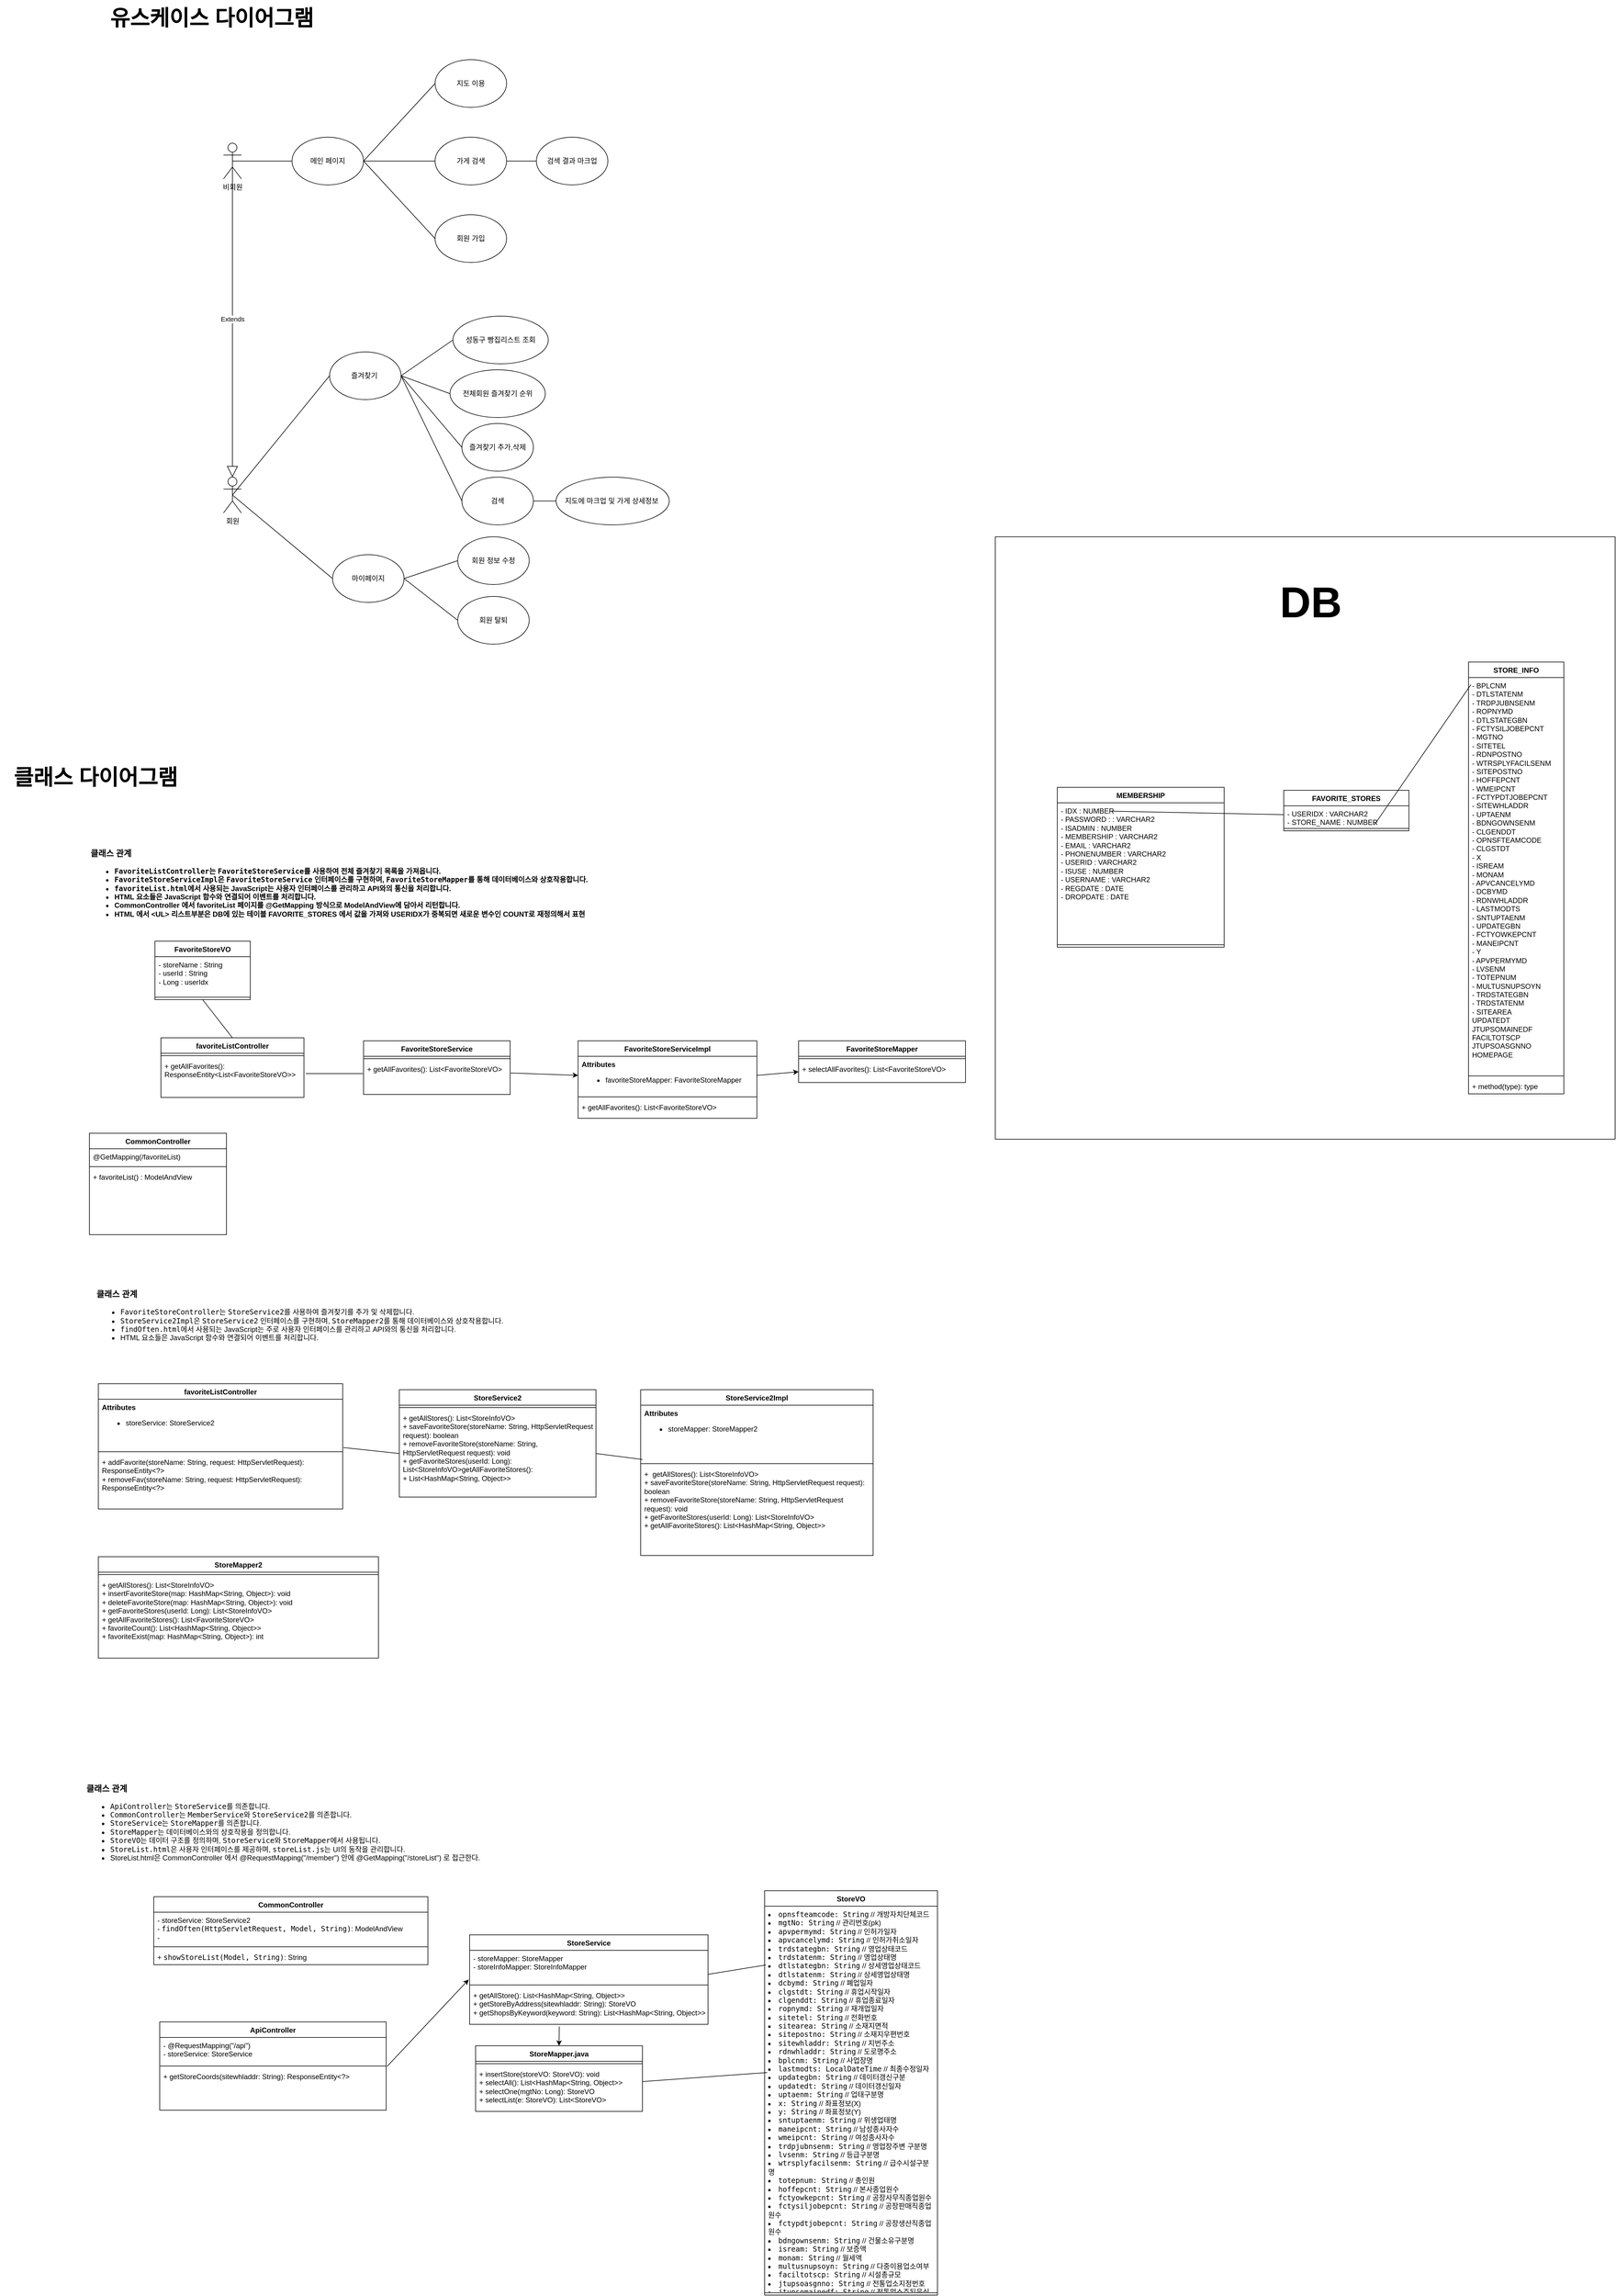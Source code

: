 <mxfile version="24.8.3">
  <diagram name="페이지-1" id="0L0S7nNnJKIBoQ1xlU_W">
    <mxGraphModel dx="8350" dy="438" grid="1" gridSize="10" guides="1" tooltips="1" connect="1" arrows="1" fold="1" page="1" pageScale="1" pageWidth="827" pageHeight="1169" math="0" shadow="0">
      <root>
        <mxCell id="0" />
        <mxCell id="1" parent="0" />
        <mxCell id="RS2OPRWRwBh1YJsDiA-l-131" value="" style="rounded=0;whiteSpace=wrap;html=1;" vertex="1" parent="1">
          <mxGeometry x="700" y="3900" width="1040" height="1010" as="geometry" />
        </mxCell>
        <mxCell id="RS2OPRWRwBh1YJsDiA-l-6" value="FavoriteStoreMapper" style="swimlane;fontStyle=1;align=center;verticalAlign=top;childLayout=stackLayout;horizontal=1;startSize=26;horizontalStack=0;resizeParent=1;resizeParentMax=0;resizeLast=0;collapsible=1;marginBottom=0;whiteSpace=wrap;html=1;" vertex="1" parent="1">
          <mxGeometry x="370" y="4745" width="280" height="70" as="geometry" />
        </mxCell>
        <mxCell id="RS2OPRWRwBh1YJsDiA-l-7" value="" style="line;strokeWidth=1;fillColor=none;align=left;verticalAlign=middle;spacingTop=-1;spacingLeft=3;spacingRight=3;rotatable=0;labelPosition=right;points=[];portConstraint=eastwest;strokeColor=inherit;" vertex="1" parent="RS2OPRWRwBh1YJsDiA-l-6">
          <mxGeometry y="26" width="280" height="8" as="geometry" />
        </mxCell>
        <mxCell id="RS2OPRWRwBh1YJsDiA-l-8" value="+&amp;nbsp;selectAllFavorites(): List&amp;lt;FavoriteStoreVO&amp;gt;" style="text;strokeColor=none;fillColor=none;align=left;verticalAlign=top;spacingLeft=4;spacingRight=4;overflow=hidden;rotatable=0;points=[[0,0.5],[1,0.5]];portConstraint=eastwest;whiteSpace=wrap;html=1;" vertex="1" parent="RS2OPRWRwBh1YJsDiA-l-6">
          <mxGeometry y="34" width="280" height="36" as="geometry" />
        </mxCell>
        <mxCell id="RS2OPRWRwBh1YJsDiA-l-9" value="FavoriteStoreServiceImpl" style="swimlane;fontStyle=1;align=center;verticalAlign=top;childLayout=stackLayout;horizontal=1;startSize=26;horizontalStack=0;resizeParent=1;resizeParentMax=0;resizeLast=0;collapsible=1;marginBottom=0;whiteSpace=wrap;html=1;" vertex="1" parent="1">
          <mxGeometry y="4745" width="300" height="130" as="geometry" />
        </mxCell>
        <mxCell id="RS2OPRWRwBh1YJsDiA-l-10" value="&lt;strong&gt;Attributes&lt;/strong&gt;&lt;ul&gt;&lt;li&gt;favoriteStoreMapper: FavoriteStoreMapper&lt;/li&gt;&lt;/ul&gt;" style="text;strokeColor=none;fillColor=none;align=left;verticalAlign=top;spacingLeft=4;spacingRight=4;overflow=hidden;rotatable=0;points=[[0,0.5],[1,0.5]];portConstraint=eastwest;whiteSpace=wrap;html=1;" vertex="1" parent="RS2OPRWRwBh1YJsDiA-l-9">
          <mxGeometry y="26" width="300" height="64" as="geometry" />
        </mxCell>
        <mxCell id="RS2OPRWRwBh1YJsDiA-l-11" value="" style="line;strokeWidth=1;fillColor=none;align=left;verticalAlign=middle;spacingTop=-1;spacingLeft=3;spacingRight=3;rotatable=0;labelPosition=right;points=[];portConstraint=eastwest;strokeColor=inherit;" vertex="1" parent="RS2OPRWRwBh1YJsDiA-l-9">
          <mxGeometry y="90" width="300" height="8" as="geometry" />
        </mxCell>
        <mxCell id="RS2OPRWRwBh1YJsDiA-l-12" value="+&amp;nbsp;getAllFavorites(): List&amp;lt;FavoriteStoreVO&amp;gt;" style="text;strokeColor=none;fillColor=none;align=left;verticalAlign=top;spacingLeft=4;spacingRight=4;overflow=hidden;rotatable=0;points=[[0,0.5],[1,0.5]];portConstraint=eastwest;whiteSpace=wrap;html=1;" vertex="1" parent="RS2OPRWRwBh1YJsDiA-l-9">
          <mxGeometry y="98" width="300" height="32" as="geometry" />
        </mxCell>
        <mxCell id="RS2OPRWRwBh1YJsDiA-l-13" value="FavoriteStoreService" style="swimlane;fontStyle=1;align=center;verticalAlign=top;childLayout=stackLayout;horizontal=1;startSize=26;horizontalStack=0;resizeParent=1;resizeParentMax=0;resizeLast=0;collapsible=1;marginBottom=0;whiteSpace=wrap;html=1;" vertex="1" parent="1">
          <mxGeometry x="-360" y="4745" width="246" height="90" as="geometry" />
        </mxCell>
        <mxCell id="RS2OPRWRwBh1YJsDiA-l-14" value="" style="line;strokeWidth=1;fillColor=none;align=left;verticalAlign=middle;spacingTop=-1;spacingLeft=3;spacingRight=3;rotatable=0;labelPosition=right;points=[];portConstraint=eastwest;strokeColor=inherit;" vertex="1" parent="RS2OPRWRwBh1YJsDiA-l-13">
          <mxGeometry y="26" width="246" height="8" as="geometry" />
        </mxCell>
        <mxCell id="RS2OPRWRwBh1YJsDiA-l-15" value="+&amp;nbsp;getAllFavorites(): List&amp;lt;FavoriteStoreVO&amp;gt;" style="text;strokeColor=none;fillColor=none;align=left;verticalAlign=top;spacingLeft=4;spacingRight=4;overflow=hidden;rotatable=0;points=[[0,0.5],[1,0.5]];portConstraint=eastwest;whiteSpace=wrap;html=1;" vertex="1" parent="RS2OPRWRwBh1YJsDiA-l-13">
          <mxGeometry y="34" width="246" height="56" as="geometry" />
        </mxCell>
        <mxCell id="RS2OPRWRwBh1YJsDiA-l-16" value="favoriteListController" style="swimlane;fontStyle=1;align=center;verticalAlign=top;childLayout=stackLayout;horizontal=1;startSize=26;horizontalStack=0;resizeParent=1;resizeParentMax=0;resizeLast=0;collapsible=1;marginBottom=0;whiteSpace=wrap;html=1;" vertex="1" parent="1">
          <mxGeometry x="-700" y="4740" width="240" height="100" as="geometry" />
        </mxCell>
        <mxCell id="RS2OPRWRwBh1YJsDiA-l-17" value="" style="line;strokeWidth=1;fillColor=none;align=left;verticalAlign=middle;spacingTop=-1;spacingLeft=3;spacingRight=3;rotatable=0;labelPosition=right;points=[];portConstraint=eastwest;strokeColor=inherit;" vertex="1" parent="RS2OPRWRwBh1YJsDiA-l-16">
          <mxGeometry y="26" width="240" height="8" as="geometry" />
        </mxCell>
        <mxCell id="RS2OPRWRwBh1YJsDiA-l-18" value="+ getAllFavorites(): ResponseEntity&amp;lt;List&amp;lt;FavoriteStoreVO&amp;gt;&amp;gt;" style="text;strokeColor=none;fillColor=none;align=left;verticalAlign=top;spacingLeft=4;spacingRight=4;overflow=hidden;rotatable=0;points=[[0,0.5],[1,0.5]];portConstraint=eastwest;whiteSpace=wrap;html=1;" vertex="1" parent="RS2OPRWRwBh1YJsDiA-l-16">
          <mxGeometry y="34" width="240" height="66" as="geometry" />
        </mxCell>
        <mxCell id="RS2OPRWRwBh1YJsDiA-l-23" value="&lt;h3&gt;클래스 관계&lt;/h3&gt;&lt;ul&gt;&lt;li&gt;&lt;b&gt;&lt;code&gt;FavoriteListController&lt;/code&gt;는 &lt;code&gt;FavoriteStoreService&lt;/code&gt;를 사용하여 전체 즐겨찾기 목록을 가져옵니다.&lt;/b&gt;&lt;/li&gt;&lt;li&gt;&lt;b&gt;&lt;code&gt;FavoriteStoreServiceImpl&lt;/code&gt;은 &lt;code&gt;FavoriteStoreService&lt;/code&gt; 인터페이스를 구현하며, &lt;code&gt;FavoriteStoreMapper&lt;/code&gt;를 통해 데이터베이스와 상호작용합니다.&lt;/b&gt;&lt;/li&gt;&lt;li&gt;&lt;b&gt;&lt;code&gt;favoriteList.html&lt;/code&gt;에서 사용되는 JavaScript는 사용자 인터페이스를 관리하고 API와의 통신을 처리합니다.&lt;/b&gt;&lt;/li&gt;&lt;li&gt;&lt;b&gt;HTML 요소들은 JavaScript 함수와 연결되어 이벤트를 처리합니다.&lt;/b&gt;&lt;/li&gt;&lt;li&gt;&lt;b&gt;CommonController 에서 favoriteList 페이지를 @GetMapping 방식으로 ModelAndView에 담아서 리턴합니다.&lt;/b&gt;&lt;/li&gt;&lt;li&gt;&lt;b&gt;HTML 에서 &amp;lt;UL&amp;gt; 리스트부분은 DB에 있는 테이블 FAVORITE_STORES 에서 값을 가져와 USERIDX가 중복되면 새로운 변수인 COUNT로 재정의해서 표현&lt;/b&gt;&lt;/li&gt;&lt;/ul&gt;" style="text;html=1;align=left;verticalAlign=middle;resizable=0;points=[];autosize=1;strokeColor=none;fillColor=none;" vertex="1" parent="1">
          <mxGeometry x="-820" y="4400" width="890" height="160" as="geometry" />
        </mxCell>
        <mxCell id="RS2OPRWRwBh1YJsDiA-l-24" value="" style="endArrow=none;html=1;rounded=0;entryX=-0.004;entryY=0.375;entryDx=0;entryDy=0;entryPerimeter=0;exitX=1.013;exitY=0.394;exitDx=0;exitDy=0;exitPerimeter=0;" edge="1" parent="1" source="RS2OPRWRwBh1YJsDiA-l-18" target="RS2OPRWRwBh1YJsDiA-l-15">
          <mxGeometry width="50" height="50" relative="1" as="geometry">
            <mxPoint x="-40" y="4890" as="sourcePoint" />
            <mxPoint x="10" y="4840" as="targetPoint" />
          </mxGeometry>
        </mxCell>
        <mxCell id="RS2OPRWRwBh1YJsDiA-l-25" value="" style="endArrow=classic;html=1;rounded=0;exitX=1.004;exitY=0.357;exitDx=0;exitDy=0;exitPerimeter=0;entryX=0;entryY=0.5;entryDx=0;entryDy=0;" edge="1" parent="1" source="RS2OPRWRwBh1YJsDiA-l-15" target="RS2OPRWRwBh1YJsDiA-l-10">
          <mxGeometry width="50" height="50" relative="1" as="geometry">
            <mxPoint x="-40" y="4590" as="sourcePoint" />
            <mxPoint x="10" y="4540" as="targetPoint" />
          </mxGeometry>
        </mxCell>
        <mxCell id="RS2OPRWRwBh1YJsDiA-l-26" value="" style="endArrow=classic;html=1;rounded=0;entryX=0;entryY=0.5;entryDx=0;entryDy=0;exitX=1;exitY=0.5;exitDx=0;exitDy=0;" edge="1" parent="1" source="RS2OPRWRwBh1YJsDiA-l-10" target="RS2OPRWRwBh1YJsDiA-l-8">
          <mxGeometry width="50" height="50" relative="1" as="geometry">
            <mxPoint x="-40" y="5090" as="sourcePoint" />
            <mxPoint x="10" y="5040" as="targetPoint" />
          </mxGeometry>
        </mxCell>
        <mxCell id="RS2OPRWRwBh1YJsDiA-l-27" value="&lt;span style=&quot;text-align: left;&quot;&gt;FAVORITE_STORES&lt;/span&gt;" style="swimlane;fontStyle=1;align=center;verticalAlign=top;childLayout=stackLayout;horizontal=1;startSize=26;horizontalStack=0;resizeParent=1;resizeParentMax=0;resizeLast=0;collapsible=1;marginBottom=0;whiteSpace=wrap;html=1;" vertex="1" parent="1">
          <mxGeometry x="1184" y="4325" width="210" height="68" as="geometry" />
        </mxCell>
        <mxCell id="RS2OPRWRwBh1YJsDiA-l-28" value="- USERIDX : VARCHAR2&lt;div&gt;-&amp;nbsp;&lt;span style=&quot;background-color: initial;&quot;&gt;STORE_NAME : NUMBER&lt;/span&gt;&lt;/div&gt;" style="text;strokeColor=none;fillColor=none;align=left;verticalAlign=top;spacingLeft=4;spacingRight=4;overflow=hidden;rotatable=0;points=[[0,0.5],[1,0.5]];portConstraint=eastwest;whiteSpace=wrap;html=1;" vertex="1" parent="RS2OPRWRwBh1YJsDiA-l-27">
          <mxGeometry y="26" width="210" height="34" as="geometry" />
        </mxCell>
        <mxCell id="RS2OPRWRwBh1YJsDiA-l-29" value="" style="line;strokeWidth=1;fillColor=none;align=left;verticalAlign=middle;spacingTop=-1;spacingLeft=3;spacingRight=3;rotatable=0;labelPosition=right;points=[];portConstraint=eastwest;strokeColor=inherit;" vertex="1" parent="RS2OPRWRwBh1YJsDiA-l-27">
          <mxGeometry y="60" width="210" height="8" as="geometry" />
        </mxCell>
        <mxCell id="RS2OPRWRwBh1YJsDiA-l-30" value="MEMBERSHIP" style="swimlane;fontStyle=1;align=center;verticalAlign=top;childLayout=stackLayout;horizontal=1;startSize=26;horizontalStack=0;resizeParent=1;resizeParentMax=0;resizeLast=0;collapsible=1;marginBottom=0;whiteSpace=wrap;html=1;" vertex="1" parent="1">
          <mxGeometry x="804" y="4320" width="280" height="268" as="geometry" />
        </mxCell>
        <mxCell id="RS2OPRWRwBh1YJsDiA-l-31" value="" style="endArrow=none;html=1;rounded=0;" edge="1" parent="RS2OPRWRwBh1YJsDiA-l-30" target="RS2OPRWRwBh1YJsDiA-l-28">
          <mxGeometry width="50" height="50" relative="1" as="geometry">
            <mxPoint x="90" y="40" as="sourcePoint" />
            <mxPoint x="140" y="-10" as="targetPoint" />
          </mxGeometry>
        </mxCell>
        <mxCell id="RS2OPRWRwBh1YJsDiA-l-32" value="&lt;div&gt;- IDX : NUMBER&lt;/div&gt;- PASSWORD : : VARCHAR2&lt;br style=&quot;padding: 0px; margin: 0px;&quot;&gt;- ISADMIN : NUMBER&lt;br style=&quot;padding: 0px; margin: 0px;&quot;&gt;- MEMBERSHIP : VARCHAR2&lt;br style=&quot;padding: 0px; margin: 0px;&quot;&gt;- EMAIL : VARCHAR2&lt;br style=&quot;padding: 0px; margin: 0px;&quot;&gt;- PHONENUMBER : VARCHAR2&lt;br style=&quot;padding: 0px; margin: 0px;&quot;&gt;- USERID : VARCHAR2&lt;br style=&quot;padding: 0px; margin: 0px;&quot;&gt;- ISUSE : NUMBER&lt;br style=&quot;padding: 0px; margin: 0px;&quot;&gt;- USERNAME : VARCHAR2&lt;br style=&quot;padding: 0px; margin: 0px;&quot;&gt;- REGDATE : DATE&lt;br style=&quot;padding: 0px; margin: 0px;&quot;&gt;- DROPDATE : DATE" style="text;strokeColor=none;fillColor=none;align=left;verticalAlign=top;spacingLeft=4;spacingRight=4;overflow=hidden;rotatable=0;points=[[0,0.5],[1,0.5]];portConstraint=eastwest;whiteSpace=wrap;html=1;" vertex="1" parent="RS2OPRWRwBh1YJsDiA-l-30">
          <mxGeometry y="26" width="280" height="234" as="geometry" />
        </mxCell>
        <mxCell id="RS2OPRWRwBh1YJsDiA-l-33" value="" style="line;strokeWidth=1;fillColor=none;align=left;verticalAlign=middle;spacingTop=-1;spacingLeft=3;spacingRight=3;rotatable=0;labelPosition=right;points=[];portConstraint=eastwest;strokeColor=inherit;" vertex="1" parent="RS2OPRWRwBh1YJsDiA-l-30">
          <mxGeometry y="260" width="280" height="8" as="geometry" />
        </mxCell>
        <mxCell id="RS2OPRWRwBh1YJsDiA-l-34" value="STORE_INFO" style="swimlane;fontStyle=1;align=center;verticalAlign=top;childLayout=stackLayout;horizontal=1;startSize=26;horizontalStack=0;resizeParent=1;resizeParentMax=0;resizeLast=0;collapsible=1;marginBottom=0;whiteSpace=wrap;html=1;" vertex="1" parent="1">
          <mxGeometry x="1494" y="4110" width="160" height="724" as="geometry" />
        </mxCell>
        <mxCell id="RS2OPRWRwBh1YJsDiA-l-35" value="&lt;div&gt;- BPLCNM&lt;/div&gt;- DTLSTATENM&lt;br style=&quot;padding: 0px; margin: 0px;&quot;&gt;- TRDPJUBNSENM&lt;br style=&quot;padding: 0px; margin: 0px;&quot;&gt;- ROPNYMD&lt;br style=&quot;padding: 0px; margin: 0px;&quot;&gt;- DTLSTATEGBN&lt;br style=&quot;padding: 0px; margin: 0px;&quot;&gt;- FCTYSILJOBEPCNT&lt;br style=&quot;padding: 0px; margin: 0px;&quot;&gt;- MGTNO&lt;br style=&quot;padding: 0px; margin: 0px;&quot;&gt;- SITETEL&lt;br style=&quot;padding: 0px; margin: 0px;&quot;&gt;- RDNPOSTNO&lt;br style=&quot;padding: 0px; margin: 0px;&quot;&gt;- WTRSPLYFACILSENM&lt;br style=&quot;padding: 0px; margin: 0px;&quot;&gt;- SITEPOSTNO&lt;br style=&quot;padding: 0px; margin: 0px;&quot;&gt;- HOFFEPCNT&lt;br style=&quot;padding: 0px; margin: 0px;&quot;&gt;- WMEIPCNT&lt;br style=&quot;padding: 0px; margin: 0px;&quot;&gt;- FCTYPDTJOBEPCNT&lt;br style=&quot;padding: 0px; margin: 0px;&quot;&gt;- SITEWHLADDR&lt;br style=&quot;padding: 0px; margin: 0px;&quot;&gt;- UPTAENM&lt;br style=&quot;padding: 0px; margin: 0px;&quot;&gt;- BDNGOWNSENM&lt;br style=&quot;padding: 0px; margin: 0px;&quot;&gt;- CLGENDDT&lt;br style=&quot;padding: 0px; margin: 0px;&quot;&gt;- OPNSFTEAMCODE&lt;br style=&quot;padding: 0px; margin: 0px;&quot;&gt;- CLGSTDT&lt;br style=&quot;padding: 0px; margin: 0px;&quot;&gt;- X&lt;br style=&quot;padding: 0px; margin: 0px;&quot;&gt;- ISREAM&lt;br style=&quot;padding: 0px; margin: 0px;&quot;&gt;- MONAM&lt;br style=&quot;padding: 0px; margin: 0px;&quot;&gt;- APVCANCELYMD&lt;br style=&quot;padding: 0px; margin: 0px;&quot;&gt;- DCBYMD&lt;br style=&quot;padding: 0px; margin: 0px;&quot;&gt;- RDNWHLADDR&lt;br style=&quot;padding: 0px; margin: 0px;&quot;&gt;- LASTMODTS&lt;br style=&quot;padding: 0px; margin: 0px;&quot;&gt;- SNTUPTAENM&lt;br style=&quot;padding: 0px; margin: 0px;&quot;&gt;- UPDATEGBN&lt;br style=&quot;padding: 0px; margin: 0px;&quot;&gt;- FCTYOWKEPCNT&lt;br style=&quot;padding: 0px; margin: 0px;&quot;&gt;- MANEIPCNT&lt;br style=&quot;padding: 0px; margin: 0px;&quot;&gt;- Y&lt;br style=&quot;padding: 0px; margin: 0px;&quot;&gt;- APVPERMYMD&lt;br style=&quot;padding: 0px; margin: 0px;&quot;&gt;- LVSENM&lt;br style=&quot;padding: 0px; margin: 0px;&quot;&gt;- TOTEPNUM&lt;br style=&quot;padding: 0px; margin: 0px;&quot;&gt;- MULTUSNUPSOYN&lt;br style=&quot;padding: 0px; margin: 0px;&quot;&gt;- TRDSTATEGBN&lt;br style=&quot;padding: 0px; margin: 0px;&quot;&gt;- TRDSTATENM&lt;br style=&quot;padding: 0px; margin: 0px;&quot;&gt;- SITEAREA&lt;br style=&quot;padding: 0px; margin: 0px;&quot;&gt;UPDATEDT&lt;br style=&quot;padding: 0px; margin: 0px;&quot;&gt;JTUPSOMAINEDF&lt;br style=&quot;padding: 0px; margin: 0px;&quot;&gt;FACILTOTSCP&lt;br style=&quot;padding: 0px; margin: 0px;&quot;&gt;JTUPSOASGNNO&lt;br style=&quot;padding: 0px; margin: 0px;&quot;&gt;HOMEPAGE" style="text;strokeColor=none;fillColor=none;align=left;verticalAlign=top;spacingLeft=4;spacingRight=4;overflow=hidden;rotatable=0;points=[[0,0.5],[1,0.5]];portConstraint=eastwest;whiteSpace=wrap;html=1;" vertex="1" parent="RS2OPRWRwBh1YJsDiA-l-34">
          <mxGeometry y="26" width="160" height="664" as="geometry" />
        </mxCell>
        <mxCell id="RS2OPRWRwBh1YJsDiA-l-36" value="" style="line;strokeWidth=1;fillColor=none;align=left;verticalAlign=middle;spacingTop=-1;spacingLeft=3;spacingRight=3;rotatable=0;labelPosition=right;points=[];portConstraint=eastwest;strokeColor=inherit;" vertex="1" parent="RS2OPRWRwBh1YJsDiA-l-34">
          <mxGeometry y="690" width="160" height="8" as="geometry" />
        </mxCell>
        <mxCell id="RS2OPRWRwBh1YJsDiA-l-37" value="+ method(type): type" style="text;strokeColor=none;fillColor=none;align=left;verticalAlign=top;spacingLeft=4;spacingRight=4;overflow=hidden;rotatable=0;points=[[0,0.5],[1,0.5]];portConstraint=eastwest;whiteSpace=wrap;html=1;" vertex="1" parent="RS2OPRWRwBh1YJsDiA-l-34">
          <mxGeometry y="698" width="160" height="26" as="geometry" />
        </mxCell>
        <mxCell id="RS2OPRWRwBh1YJsDiA-l-38" value="" style="endArrow=none;html=1;rounded=0;entryX=0.025;entryY=0.018;entryDx=0;entryDy=0;entryPerimeter=0;exitX=0.724;exitY=0.941;exitDx=0;exitDy=0;exitPerimeter=0;" edge="1" parent="1" source="RS2OPRWRwBh1YJsDiA-l-28" target="RS2OPRWRwBh1YJsDiA-l-35">
          <mxGeometry width="50" height="50" relative="1" as="geometry">
            <mxPoint x="934" y="4310" as="sourcePoint" />
            <mxPoint x="944" y="4360" as="targetPoint" />
          </mxGeometry>
        </mxCell>
        <mxCell id="RS2OPRWRwBh1YJsDiA-l-39" value="FavoriteStoreVO" style="swimlane;fontStyle=1;align=center;verticalAlign=top;childLayout=stackLayout;horizontal=1;startSize=26;horizontalStack=0;resizeParent=1;resizeParentMax=0;resizeLast=0;collapsible=1;marginBottom=0;whiteSpace=wrap;html=1;" vertex="1" parent="1">
          <mxGeometry x="-710" y="4578" width="160" height="98" as="geometry" />
        </mxCell>
        <mxCell id="RS2OPRWRwBh1YJsDiA-l-40" value="- storeName : String&lt;div&gt;- userId : String&lt;/div&gt;&lt;div&gt;- Long : userIdx&lt;/div&gt;" style="text;strokeColor=none;fillColor=none;align=left;verticalAlign=top;spacingLeft=4;spacingRight=4;overflow=hidden;rotatable=0;points=[[0,0.5],[1,0.5]];portConstraint=eastwest;whiteSpace=wrap;html=1;" vertex="1" parent="RS2OPRWRwBh1YJsDiA-l-39">
          <mxGeometry y="26" width="160" height="64" as="geometry" />
        </mxCell>
        <mxCell id="RS2OPRWRwBh1YJsDiA-l-41" value="" style="line;strokeWidth=1;fillColor=none;align=left;verticalAlign=middle;spacingTop=-1;spacingLeft=3;spacingRight=3;rotatable=0;labelPosition=right;points=[];portConstraint=eastwest;strokeColor=inherit;" vertex="1" parent="RS2OPRWRwBh1YJsDiA-l-39">
          <mxGeometry y="90" width="160" height="8" as="geometry" />
        </mxCell>
        <mxCell id="RS2OPRWRwBh1YJsDiA-l-42" value="" style="endArrow=none;html=1;rounded=0;entryX=0.5;entryY=1;entryDx=0;entryDy=0;exitX=0.5;exitY=0;exitDx=0;exitDy=0;" edge="1" parent="1" source="RS2OPRWRwBh1YJsDiA-l-16" target="RS2OPRWRwBh1YJsDiA-l-39">
          <mxGeometry width="50" height="50" relative="1" as="geometry">
            <mxPoint x="70" y="4770" as="sourcePoint" />
            <mxPoint x="120" y="4720" as="targetPoint" />
          </mxGeometry>
        </mxCell>
        <mxCell id="RS2OPRWRwBh1YJsDiA-l-44" value="CommonController" style="swimlane;fontStyle=1;align=center;verticalAlign=top;childLayout=stackLayout;horizontal=1;startSize=26;horizontalStack=0;resizeParent=1;resizeParentMax=0;resizeLast=0;collapsible=1;marginBottom=0;whiteSpace=wrap;html=1;" vertex="1" parent="1">
          <mxGeometry x="-820" y="4900" width="230" height="170" as="geometry" />
        </mxCell>
        <mxCell id="RS2OPRWRwBh1YJsDiA-l-45" value="@GetMapping(/favoriteList)&lt;div&gt;&lt;br&gt;&lt;/div&gt;" style="text;strokeColor=none;fillColor=none;align=left;verticalAlign=top;spacingLeft=4;spacingRight=4;overflow=hidden;rotatable=0;points=[[0,0.5],[1,0.5]];portConstraint=eastwest;whiteSpace=wrap;html=1;" vertex="1" parent="RS2OPRWRwBh1YJsDiA-l-44">
          <mxGeometry y="26" width="230" height="26" as="geometry" />
        </mxCell>
        <mxCell id="RS2OPRWRwBh1YJsDiA-l-46" value="" style="line;strokeWidth=1;fillColor=none;align=left;verticalAlign=middle;spacingTop=-1;spacingLeft=3;spacingRight=3;rotatable=0;labelPosition=right;points=[];portConstraint=eastwest;strokeColor=inherit;" vertex="1" parent="RS2OPRWRwBh1YJsDiA-l-44">
          <mxGeometry y="52" width="230" height="8" as="geometry" />
        </mxCell>
        <mxCell id="RS2OPRWRwBh1YJsDiA-l-47" value="+ favoriteList() : ModelAndView" style="text;strokeColor=none;fillColor=none;align=left;verticalAlign=top;spacingLeft=4;spacingRight=4;overflow=hidden;rotatable=0;points=[[0,0.5],[1,0.5]];portConstraint=eastwest;whiteSpace=wrap;html=1;" vertex="1" parent="RS2OPRWRwBh1YJsDiA-l-44">
          <mxGeometry y="60" width="230" height="110" as="geometry" />
        </mxCell>
        <mxCell id="RS2OPRWRwBh1YJsDiA-l-49" value="StoreMapper2" style="swimlane;fontStyle=1;align=center;verticalAlign=top;childLayout=stackLayout;horizontal=1;startSize=26;horizontalStack=0;resizeParent=1;resizeParentMax=0;resizeLast=0;collapsible=1;marginBottom=0;whiteSpace=wrap;html=1;" vertex="1" parent="1">
          <mxGeometry x="-805" y="5610" width="470" height="170" as="geometry" />
        </mxCell>
        <mxCell id="RS2OPRWRwBh1YJsDiA-l-50" value="" style="line;strokeWidth=1;fillColor=none;align=left;verticalAlign=middle;spacingTop=-1;spacingLeft=3;spacingRight=3;rotatable=0;labelPosition=right;points=[];portConstraint=eastwest;strokeColor=inherit;" vertex="1" parent="RS2OPRWRwBh1YJsDiA-l-49">
          <mxGeometry y="26" width="470" height="8" as="geometry" />
        </mxCell>
        <mxCell id="RS2OPRWRwBh1YJsDiA-l-51" value="+&amp;nbsp;&lt;span style=&quot;background-color: initial;&quot;&gt;getAllStores(): List&amp;lt;StoreInfoVO&amp;gt;&lt;/span&gt;&lt;div&gt;&lt;span style=&quot;background-color: initial;&quot;&gt;+ insertFavoriteStore(map: HashMap&amp;lt;String, Object&amp;gt;): void&lt;/span&gt;&lt;/div&gt;&lt;div&gt;&lt;span style=&quot;background-color: initial;&quot;&gt;+ deleteFavoriteStore(map: HashMap&amp;lt;String, Object&amp;gt;): void&lt;/span&gt;&lt;/div&gt;&lt;div&gt;&lt;span style=&quot;background-color: initial;&quot;&gt;+ getFavoriteStores(userId: Long): List&amp;lt;StoreInfoVO&amp;gt;&lt;/span&gt;&lt;/div&gt;&lt;div&gt;&lt;span style=&quot;background-color: initial;&quot;&gt;+ getAllFavoriteStores(): List&amp;lt;FavoriteStoreVO&amp;gt;&lt;/span&gt;&lt;/div&gt;&lt;div&gt;&lt;span style=&quot;background-color: initial;&quot;&gt;+ favoriteCount(): List&amp;lt;HashMap&amp;lt;String, Object&amp;gt;&amp;gt;&lt;/span&gt;&lt;/div&gt;&lt;div&gt;&lt;span style=&quot;background-color: initial;&quot;&gt;+ favoriteExist(map: HashMap&amp;lt;String, Object&amp;gt;): int&lt;/span&gt;&lt;/div&gt;" style="text;strokeColor=none;fillColor=none;align=left;verticalAlign=top;spacingLeft=4;spacingRight=4;overflow=hidden;rotatable=0;points=[[0,0.5],[1,0.5]];portConstraint=eastwest;whiteSpace=wrap;html=1;" vertex="1" parent="RS2OPRWRwBh1YJsDiA-l-49">
          <mxGeometry y="34" width="470" height="136" as="geometry" />
        </mxCell>
        <mxCell id="RS2OPRWRwBh1YJsDiA-l-52" value="StoreService2Impl" style="swimlane;fontStyle=1;align=center;verticalAlign=top;childLayout=stackLayout;horizontal=1;startSize=26;horizontalStack=0;resizeParent=1;resizeParentMax=0;resizeLast=0;collapsible=1;marginBottom=0;whiteSpace=wrap;html=1;" vertex="1" parent="1">
          <mxGeometry x="105" y="5330" width="390" height="278" as="geometry" />
        </mxCell>
        <mxCell id="RS2OPRWRwBh1YJsDiA-l-53" value="&lt;strong&gt;Attributes&lt;/strong&gt;&lt;ul&gt;&lt;li&gt;storeMapper: StoreMapper2&lt;/li&gt;&lt;/ul&gt;" style="text;strokeColor=none;fillColor=none;align=left;verticalAlign=top;spacingLeft=4;spacingRight=4;overflow=hidden;rotatable=0;points=[[0,0.5],[1,0.5]];portConstraint=eastwest;whiteSpace=wrap;html=1;" vertex="1" parent="RS2OPRWRwBh1YJsDiA-l-52">
          <mxGeometry y="26" width="390" height="94" as="geometry" />
        </mxCell>
        <mxCell id="RS2OPRWRwBh1YJsDiA-l-54" value="" style="line;strokeWidth=1;fillColor=none;align=left;verticalAlign=middle;spacingTop=-1;spacingLeft=3;spacingRight=3;rotatable=0;labelPosition=right;points=[];portConstraint=eastwest;strokeColor=inherit;" vertex="1" parent="RS2OPRWRwBh1YJsDiA-l-52">
          <mxGeometry y="120" width="390" height="8" as="geometry" />
        </mxCell>
        <mxCell id="RS2OPRWRwBh1YJsDiA-l-55" value="+&amp;nbsp;&amp;nbsp;&lt;span style=&quot;background-color: initial;&quot;&gt;getAllStores(): List&amp;lt;StoreInfoVO&amp;gt;&lt;/span&gt;&lt;div&gt;&lt;span style=&quot;background-color: initial;&quot;&gt;+ saveFavoriteStore(storeName: String, HttpServletRequest request): boolean&lt;/span&gt;&lt;/div&gt;&lt;div&gt;&lt;span style=&quot;background-color: initial;&quot;&gt;+ removeFavoriteStore(storeName: String, HttpServletRequest request): void&lt;/span&gt;&lt;/div&gt;&lt;div&gt;&lt;span style=&quot;background-color: initial;&quot;&gt;+ getFavoriteStores(userId: Long): List&amp;lt;StoreInfoVO&amp;gt;&lt;/span&gt;&lt;/div&gt;&lt;div&gt;&lt;span style=&quot;background-color: initial;&quot;&gt;+ getAllFavoriteStores(): List&amp;lt;HashMap&amp;lt;String, Object&amp;gt;&amp;gt;&lt;/span&gt;&lt;/div&gt;" style="text;strokeColor=none;fillColor=none;align=left;verticalAlign=top;spacingLeft=4;spacingRight=4;overflow=hidden;rotatable=0;points=[[0,0.5],[1,0.5]];portConstraint=eastwest;whiteSpace=wrap;html=1;" vertex="1" parent="RS2OPRWRwBh1YJsDiA-l-52">
          <mxGeometry y="128" width="390" height="150" as="geometry" />
        </mxCell>
        <mxCell id="RS2OPRWRwBh1YJsDiA-l-56" value="favoriteListController" style="swimlane;fontStyle=1;align=center;verticalAlign=top;childLayout=stackLayout;horizontal=1;startSize=26;horizontalStack=0;resizeParent=1;resizeParentMax=0;resizeLast=0;collapsible=1;marginBottom=0;whiteSpace=wrap;html=1;" vertex="1" parent="1">
          <mxGeometry x="-805" y="5320" width="410" height="210" as="geometry" />
        </mxCell>
        <mxCell id="RS2OPRWRwBh1YJsDiA-l-57" value="&lt;strong&gt;Attributes&lt;/strong&gt;&lt;ul&gt;&lt;li&gt;storeService: StoreService2&lt;/li&gt;&lt;/ul&gt;" style="text;strokeColor=none;fillColor=none;align=left;verticalAlign=top;spacingLeft=4;spacingRight=4;overflow=hidden;rotatable=0;points=[[0,0.5],[1,0.5]];portConstraint=eastwest;whiteSpace=wrap;html=1;" vertex="1" parent="RS2OPRWRwBh1YJsDiA-l-56">
          <mxGeometry y="26" width="410" height="84" as="geometry" />
        </mxCell>
        <mxCell id="RS2OPRWRwBh1YJsDiA-l-58" value="" style="line;strokeWidth=1;fillColor=none;align=left;verticalAlign=middle;spacingTop=-1;spacingLeft=3;spacingRight=3;rotatable=0;labelPosition=right;points=[];portConstraint=eastwest;strokeColor=inherit;" vertex="1" parent="RS2OPRWRwBh1YJsDiA-l-56">
          <mxGeometry y="110" width="410" height="8" as="geometry" />
        </mxCell>
        <mxCell id="RS2OPRWRwBh1YJsDiA-l-59" value="+ addFavorite(storeName: String, request: HttpServletRequest): ResponseEntity&amp;lt;?&amp;gt;&lt;div&gt;+&amp;nbsp;removeFav(storeName: String, request: HttpServletRequest): ResponseEntity&amp;lt;?&amp;gt;&lt;/div&gt;" style="text;strokeColor=none;fillColor=none;align=left;verticalAlign=top;spacingLeft=4;spacingRight=4;overflow=hidden;rotatable=0;points=[[0,0.5],[1,0.5]];portConstraint=eastwest;whiteSpace=wrap;html=1;" vertex="1" parent="RS2OPRWRwBh1YJsDiA-l-56">
          <mxGeometry y="118" width="410" height="92" as="geometry" />
        </mxCell>
        <mxCell id="RS2OPRWRwBh1YJsDiA-l-60" value="StoreService2" style="swimlane;fontStyle=1;align=center;verticalAlign=top;childLayout=stackLayout;horizontal=1;startSize=26;horizontalStack=0;resizeParent=1;resizeParentMax=0;resizeLast=0;collapsible=1;marginBottom=0;whiteSpace=wrap;html=1;" vertex="1" parent="1">
          <mxGeometry x="-300" y="5330" width="330" height="180" as="geometry" />
        </mxCell>
        <mxCell id="RS2OPRWRwBh1YJsDiA-l-61" value="" style="line;strokeWidth=1;fillColor=none;align=left;verticalAlign=middle;spacingTop=-1;spacingLeft=3;spacingRight=3;rotatable=0;labelPosition=right;points=[];portConstraint=eastwest;strokeColor=inherit;" vertex="1" parent="RS2OPRWRwBh1YJsDiA-l-60">
          <mxGeometry y="26" width="330" height="8" as="geometry" />
        </mxCell>
        <mxCell id="RS2OPRWRwBh1YJsDiA-l-62" value="+&amp;nbsp;getAllStores(): List&amp;lt;StoreInfoVO&amp;gt;&lt;div&gt;+&amp;nbsp;&lt;span style=&quot;background-color: initial;&quot;&gt;saveFavoriteStore(storeName: String, HttpServletRequest request): boolean&lt;/span&gt;&lt;/div&gt;&lt;div&gt;&lt;span style=&quot;background-color: initial;&quot;&gt;+&amp;nbsp;&lt;/span&gt;&lt;span style=&quot;background-color: initial;&quot;&gt;removeFavoriteStore(storeName: String, HttpServletRequest request): void&lt;/span&gt;&lt;/div&gt;&lt;div&gt;&lt;span style=&quot;background-color: initial;&quot;&gt;+ getFavoriteStores(userId: Long): List&amp;lt;StoreInfoVO&amp;gt;&lt;/span&gt;&lt;span style=&quot;background-color: initial;&quot;&gt;getAllFavoriteStores():&lt;/span&gt;&lt;/div&gt;&lt;div&gt;&lt;span style=&quot;background-color: initial;&quot;&gt;+ List&amp;lt;HashMap&amp;lt;String, Object&amp;gt;&amp;gt;&lt;/span&gt;&lt;/div&gt;" style="text;strokeColor=none;fillColor=none;align=left;verticalAlign=top;spacingLeft=4;spacingRight=4;overflow=hidden;rotatable=0;points=[[0,0.5],[1,0.5]];portConstraint=eastwest;whiteSpace=wrap;html=1;" vertex="1" parent="RS2OPRWRwBh1YJsDiA-l-60">
          <mxGeometry y="34" width="330" height="146" as="geometry" />
        </mxCell>
        <mxCell id="RS2OPRWRwBh1YJsDiA-l-72" value="&lt;h3&gt;클래스 관계&lt;/h3&gt;&lt;ul&gt;&lt;li&gt;&lt;code&gt;FavoriteStoreController&lt;/code&gt;는 &lt;code&gt;StoreService2&lt;/code&gt;를 사용하여 즐겨찾기를 추가 및 삭제합니다.&lt;/li&gt;&lt;li&gt;&lt;code&gt;StoreService2Impl&lt;/code&gt;은 &lt;code&gt;StoreService2&lt;/code&gt; 인터페이스를 구현하며, &lt;code&gt;StoreMapper2&lt;/code&gt;를 통해 데이터베이스와 상호작용합니다.&lt;/li&gt;&lt;li&gt;&lt;code&gt;findOften.html&lt;/code&gt;에서 사용되는 JavaScript는 주로 사용자 인터페이스를 관리하고 API와의 통신을 처리합니다.&lt;/li&gt;&lt;li&gt;HTML 요소들은 JavaScript 함수와 연결되어 이벤트를 처리합니다.&lt;/li&gt;&lt;/ul&gt;" style="text;html=1;align=left;verticalAlign=middle;resizable=0;points=[];autosize=1;strokeColor=none;fillColor=none;" vertex="1" parent="1">
          <mxGeometry x="-810" y="5140" width="680" height="130" as="geometry" />
        </mxCell>
        <mxCell id="RS2OPRWRwBh1YJsDiA-l-73" value="" style="endArrow=none;html=1;rounded=0;entryX=0;entryY=0.5;entryDx=0;entryDy=0;exitX=1.003;exitY=0.964;exitDx=0;exitDy=0;exitPerimeter=0;" edge="1" parent="1" source="RS2OPRWRwBh1YJsDiA-l-57" target="RS2OPRWRwBh1YJsDiA-l-62">
          <mxGeometry width="50" height="50" relative="1" as="geometry">
            <mxPoint x="-370" y="5560" as="sourcePoint" />
            <mxPoint x="-320" y="5510" as="targetPoint" />
          </mxGeometry>
        </mxCell>
        <mxCell id="RS2OPRWRwBh1YJsDiA-l-74" value="" style="endArrow=none;html=1;rounded=0;entryX=0.008;entryY=0.968;entryDx=0;entryDy=0;entryPerimeter=0;exitX=1;exitY=0.5;exitDx=0;exitDy=0;" edge="1" parent="1" source="RS2OPRWRwBh1YJsDiA-l-62" target="RS2OPRWRwBh1YJsDiA-l-53">
          <mxGeometry width="50" height="50" relative="1" as="geometry">
            <mxPoint x="-370" y="5560" as="sourcePoint" />
            <mxPoint x="-320" y="5510" as="targetPoint" />
          </mxGeometry>
        </mxCell>
        <mxCell id="RS2OPRWRwBh1YJsDiA-l-79" value="StoreVO" style="swimlane;fontStyle=1;align=center;verticalAlign=top;childLayout=stackLayout;horizontal=1;startSize=26;horizontalStack=0;resizeParent=1;resizeParentMax=0;resizeLast=0;collapsible=1;marginBottom=0;whiteSpace=wrap;html=1;" vertex="1" parent="1">
          <mxGeometry x="313" y="6170" width="290" height="678" as="geometry" />
        </mxCell>
        <mxCell id="RS2OPRWRwBh1YJsDiA-l-80" value="&lt;li&gt;&lt;code&gt;opnsfteamcode: String&lt;/code&gt; // 개방자치단체코드&lt;/li&gt;&lt;li&gt;&lt;code&gt;mgtNo: String&lt;/code&gt; // 관리번호(pk)&lt;/li&gt;&lt;li&gt;&lt;code&gt;apvpermymd: String&lt;/code&gt; // 인허가일자&lt;/li&gt;&lt;li&gt;&lt;code&gt;apvcancelymd: String&lt;/code&gt; // 인허가취소일자&lt;/li&gt;&lt;li&gt;&lt;code&gt;trdstategbn: String&lt;/code&gt; // 영업상태코드&lt;/li&gt;&lt;li&gt;&lt;code&gt;trdstatenm: String&lt;/code&gt; // 영업상태명&lt;/li&gt;&lt;li&gt;&lt;code&gt;dtlstategbn: String&lt;/code&gt; // 상세영업상태코드&lt;/li&gt;&lt;li&gt;&lt;code&gt;dtlstatenm: String&lt;/code&gt; // 상세영업상태명&lt;/li&gt;&lt;li&gt;&lt;code&gt;dcbymd: String&lt;/code&gt; // 폐업일자&lt;/li&gt;&lt;li&gt;&lt;code&gt;clgstdt: String&lt;/code&gt; // 휴업시작일자&lt;/li&gt;&lt;li&gt;&lt;code&gt;clgenddt: String&lt;/code&gt; // 휴업종료일자&lt;/li&gt;&lt;li&gt;&lt;code&gt;ropnymd: String&lt;/code&gt; // 재개업일자&lt;/li&gt;&lt;li&gt;&lt;code&gt;sitetel: String&lt;/code&gt; // 전화번호&lt;/li&gt;&lt;li&gt;&lt;code&gt;sitearea: String&lt;/code&gt; // 소재지면적&lt;/li&gt;&lt;li&gt;&lt;code&gt;sitepostno: String&lt;/code&gt; // 소재지우편번호&lt;/li&gt;&lt;li&gt;&lt;code&gt;sitewhladdr: String&lt;/code&gt; // 지번주소&lt;/li&gt;&lt;li&gt;&lt;code&gt;rdnwhladdr: String&lt;/code&gt; // 도로명주소&lt;/li&gt;&lt;li&gt;&lt;code&gt;bplcnm: String&lt;/code&gt; // 사업장명&lt;/li&gt;&lt;li&gt;&lt;code&gt;lastmodts: LocalDateTime&lt;/code&gt; // 최종수정일자&lt;/li&gt;&lt;li&gt;&lt;code&gt;updategbn: String&lt;/code&gt; // 데이터갱신구분&lt;/li&gt;&lt;li&gt;&lt;code&gt;updatedt: String&lt;/code&gt; // 데이터갱신일자&lt;/li&gt;&lt;li&gt;&lt;code&gt;uptaenm: String&lt;/code&gt; // 업태구분명&lt;/li&gt;&lt;li&gt;&lt;code&gt;x: String&lt;/code&gt; // 좌표정보(X)&lt;/li&gt;&lt;li&gt;&lt;code&gt;y: String&lt;/code&gt; // 좌표정보(Y)&lt;/li&gt;&lt;li&gt;&lt;code&gt;sntuptaenm: String&lt;/code&gt; // 위생업태명&lt;/li&gt;&lt;li&gt;&lt;code&gt;maneipcnt: String&lt;/code&gt; // 남성종사자수&lt;/li&gt;&lt;li&gt;&lt;code&gt;wmeipcnt: String&lt;/code&gt; // 여성종사자수&lt;/li&gt;&lt;li&gt;&lt;code&gt;trdpjubnsenm: String&lt;/code&gt; // 영업장주변 구분명&lt;/li&gt;&lt;li&gt;&lt;code&gt;lvsenm: String&lt;/code&gt; // 등급구분명&lt;/li&gt;&lt;li&gt;&lt;code&gt;wtrsplyfacilsenm: String&lt;/code&gt; // 급수시설구분명&lt;/li&gt;&lt;li&gt;&lt;code&gt;totepnum: String&lt;/code&gt; // 총인원&lt;/li&gt;&lt;li&gt;&lt;code&gt;hoffepcnt: String&lt;/code&gt; // 본사종업원수&lt;/li&gt;&lt;li&gt;&lt;code&gt;fctyowkepcnt: String&lt;/code&gt; // 공장사무직종업원수&lt;/li&gt;&lt;li&gt;&lt;code&gt;fctysiljobepcnt: String&lt;/code&gt; // 공장판매직종업원수&lt;/li&gt;&lt;li&gt;&lt;code&gt;fctypdtjobepcnt: String&lt;/code&gt; // 공장생산직종업원수&lt;/li&gt;&lt;li&gt;&lt;code&gt;bdngownsenm: String&lt;/code&gt; // 건물소유구분명&lt;/li&gt;&lt;li&gt;&lt;code&gt;isream: String&lt;/code&gt; // 보증액&lt;/li&gt;&lt;li&gt;&lt;code&gt;monam: String&lt;/code&gt; // 월세액&lt;/li&gt;&lt;li&gt;&lt;code&gt;multusnupsoyn: String&lt;/code&gt; // 다중이용업소여부&lt;/li&gt;&lt;li&gt;&lt;code&gt;faciltotscp: String&lt;/code&gt; // 시설총규모&lt;/li&gt;&lt;li&gt;&lt;code&gt;jtupsoasgnno: String&lt;/code&gt; // 전통업소지정번호&lt;/li&gt;&lt;li&gt;&lt;code&gt;jtupsomainedf: String&lt;/code&gt; // 전통업소주된음식&lt;/li&gt;&lt;li&gt;&lt;code&gt;homepage: String&lt;/code&gt; // 홈페이지&lt;/li&gt;" style="text;strokeColor=none;fillColor=none;align=left;verticalAlign=top;spacingLeft=4;spacingRight=4;overflow=hidden;rotatable=0;points=[[0,0.5],[1,0.5]];portConstraint=eastwest;whiteSpace=wrap;html=1;" vertex="1" parent="RS2OPRWRwBh1YJsDiA-l-79">
          <mxGeometry y="26" width="290" height="644" as="geometry" />
        </mxCell>
        <mxCell id="RS2OPRWRwBh1YJsDiA-l-81" value="" style="line;strokeWidth=1;fillColor=none;align=left;verticalAlign=middle;spacingTop=-1;spacingLeft=3;spacingRight=3;rotatable=0;labelPosition=right;points=[];portConstraint=eastwest;strokeColor=inherit;" vertex="1" parent="RS2OPRWRwBh1YJsDiA-l-79">
          <mxGeometry y="670" width="290" height="8" as="geometry" />
        </mxCell>
        <mxCell id="RS2OPRWRwBh1YJsDiA-l-82" value="StoreMapper.java" style="swimlane;fontStyle=1;align=center;verticalAlign=top;childLayout=stackLayout;horizontal=1;startSize=26;horizontalStack=0;resizeParent=1;resizeParentMax=0;resizeLast=0;collapsible=1;marginBottom=0;whiteSpace=wrap;html=1;" vertex="1" parent="1">
          <mxGeometry x="-172" y="6430" width="280" height="110" as="geometry" />
        </mxCell>
        <mxCell id="RS2OPRWRwBh1YJsDiA-l-83" value="" style="line;strokeWidth=1;fillColor=none;align=left;verticalAlign=middle;spacingTop=-1;spacingLeft=3;spacingRight=3;rotatable=0;labelPosition=right;points=[];portConstraint=eastwest;strokeColor=inherit;" vertex="1" parent="RS2OPRWRwBh1YJsDiA-l-82">
          <mxGeometry y="26" width="280" height="8" as="geometry" />
        </mxCell>
        <mxCell id="RS2OPRWRwBh1YJsDiA-l-84" value="+&amp;nbsp;&lt;span style=&quot;background-color: initial;&quot;&gt;insertStore(storeVO: StoreVO): void&lt;/span&gt;&lt;div&gt;&lt;span style=&quot;background-color: initial;&quot;&gt;+ selectAll(): List&amp;lt;HashMap&amp;lt;String, Object&amp;gt;&amp;gt;&lt;/span&gt;&lt;/div&gt;&lt;div&gt;&lt;span style=&quot;background-color: initial;&quot;&gt;+&amp;nbsp;&lt;/span&gt;&lt;span style=&quot;background-color: initial;&quot;&gt;selectOne(mgtNo: Long): StoreVO&lt;/span&gt;&lt;/div&gt;&lt;div&gt;&lt;span style=&quot;background-color: initial;&quot;&gt;+ selectList(e: StoreVO): List&amp;lt;StoreVO&amp;gt;&lt;/span&gt;&lt;/div&gt;" style="text;strokeColor=none;fillColor=none;align=left;verticalAlign=top;spacingLeft=4;spacingRight=4;overflow=hidden;rotatable=0;points=[[0,0.5],[1,0.5]];portConstraint=eastwest;whiteSpace=wrap;html=1;" vertex="1" parent="RS2OPRWRwBh1YJsDiA-l-82">
          <mxGeometry y="34" width="280" height="76" as="geometry" />
        </mxCell>
        <mxCell id="RS2OPRWRwBh1YJsDiA-l-85" value="ApiController" style="swimlane;fontStyle=1;align=center;verticalAlign=top;childLayout=stackLayout;horizontal=1;startSize=26;horizontalStack=0;resizeParent=1;resizeParentMax=0;resizeLast=0;collapsible=1;marginBottom=0;whiteSpace=wrap;html=1;" vertex="1" parent="1">
          <mxGeometry x="-702" y="6390" width="380" height="148" as="geometry" />
        </mxCell>
        <mxCell id="RS2OPRWRwBh1YJsDiA-l-86" value="- @RequestMapping(&quot;/api&quot;)&lt;div&gt;-&amp;nbsp;storeService: StoreService&lt;/div&gt;" style="text;strokeColor=none;fillColor=none;align=left;verticalAlign=top;spacingLeft=4;spacingRight=4;overflow=hidden;rotatable=0;points=[[0,0.5],[1,0.5]];portConstraint=eastwest;whiteSpace=wrap;html=1;" vertex="1" parent="RS2OPRWRwBh1YJsDiA-l-85">
          <mxGeometry y="26" width="380" height="44" as="geometry" />
        </mxCell>
        <mxCell id="RS2OPRWRwBh1YJsDiA-l-87" value="" style="line;strokeWidth=1;fillColor=none;align=left;verticalAlign=middle;spacingTop=-1;spacingLeft=3;spacingRight=3;rotatable=0;labelPosition=right;points=[];portConstraint=eastwest;strokeColor=inherit;" vertex="1" parent="RS2OPRWRwBh1YJsDiA-l-85">
          <mxGeometry y="70" width="380" height="8" as="geometry" />
        </mxCell>
        <mxCell id="RS2OPRWRwBh1YJsDiA-l-88" value="+&amp;nbsp;getStoreCoords(sitewhladdr: String): ResponseEntity&amp;lt;?&amp;gt;" style="text;strokeColor=none;fillColor=none;align=left;verticalAlign=top;spacingLeft=4;spacingRight=4;overflow=hidden;rotatable=0;points=[[0,0.5],[1,0.5]];portConstraint=eastwest;whiteSpace=wrap;html=1;" vertex="1" parent="RS2OPRWRwBh1YJsDiA-l-85">
          <mxGeometry y="78" width="380" height="70" as="geometry" />
        </mxCell>
        <mxCell id="RS2OPRWRwBh1YJsDiA-l-89" value="StoreService" style="swimlane;fontStyle=1;align=center;verticalAlign=top;childLayout=stackLayout;horizontal=1;startSize=26;horizontalStack=0;resizeParent=1;resizeParentMax=0;resizeLast=0;collapsible=1;marginBottom=0;whiteSpace=wrap;html=1;" vertex="1" parent="1">
          <mxGeometry x="-182" y="6244" width="400" height="150" as="geometry" />
        </mxCell>
        <mxCell id="RS2OPRWRwBh1YJsDiA-l-90" value="-&amp;nbsp;storeMapper: StoreMapper&lt;div&gt;-&amp;nbsp;storeInfoMapper: StoreInfoMapper&lt;/div&gt;" style="text;strokeColor=none;fillColor=none;align=left;verticalAlign=top;spacingLeft=4;spacingRight=4;overflow=hidden;rotatable=0;points=[[0,0.5],[1,0.5]];portConstraint=eastwest;whiteSpace=wrap;html=1;" vertex="1" parent="RS2OPRWRwBh1YJsDiA-l-89">
          <mxGeometry y="26" width="400" height="54" as="geometry" />
        </mxCell>
        <mxCell id="RS2OPRWRwBh1YJsDiA-l-91" value="" style="line;strokeWidth=1;fillColor=none;align=left;verticalAlign=middle;spacingTop=-1;spacingLeft=3;spacingRight=3;rotatable=0;labelPosition=right;points=[];portConstraint=eastwest;strokeColor=inherit;" vertex="1" parent="RS2OPRWRwBh1YJsDiA-l-89">
          <mxGeometry y="80" width="400" height="8" as="geometry" />
        </mxCell>
        <mxCell id="RS2OPRWRwBh1YJsDiA-l-92" value="+&amp;nbsp;getAllStore(): List&amp;lt;HashMap&amp;lt;String, Object&amp;gt;&amp;gt;&lt;div&gt;+&amp;nbsp;getStoreByAddress(sitewhladdr: String): StoreVO&lt;/div&gt;&lt;div&gt;+&amp;nbsp;getShopsByKeyword(keyword: String): List&amp;lt;HashMap&amp;lt;String, Object&amp;gt;&amp;gt;&lt;/div&gt;" style="text;strokeColor=none;fillColor=none;align=left;verticalAlign=top;spacingLeft=4;spacingRight=4;overflow=hidden;rotatable=0;points=[[0,0.5],[1,0.5]];portConstraint=eastwest;whiteSpace=wrap;html=1;" vertex="1" parent="RS2OPRWRwBh1YJsDiA-l-89">
          <mxGeometry y="88" width="400" height="62" as="geometry" />
        </mxCell>
        <mxCell id="RS2OPRWRwBh1YJsDiA-l-93" value="CommonController" style="swimlane;fontStyle=1;align=center;verticalAlign=top;childLayout=stackLayout;horizontal=1;startSize=26;horizontalStack=0;resizeParent=1;resizeParentMax=0;resizeLast=0;collapsible=1;marginBottom=0;whiteSpace=wrap;html=1;" vertex="1" parent="1">
          <mxGeometry x="-712" y="6180" width="460" height="114" as="geometry" />
        </mxCell>
        <mxCell id="RS2OPRWRwBh1YJsDiA-l-94" value="-&amp;nbsp;storeService: StoreService2&lt;div&gt;-&amp;nbsp;&lt;code style=&quot;background-color: initial;&quot;&gt;findOften(HttpServletRequest, Model, String)&lt;/code&gt;&lt;span style=&quot;background-color: initial;&quot;&gt;: ModelAndView&lt;/span&gt;&lt;/div&gt;&lt;div&gt;&lt;span style=&quot;background-color: initial;&quot;&gt;-&lt;/span&gt;&lt;/div&gt;" style="text;strokeColor=none;fillColor=none;align=left;verticalAlign=top;spacingLeft=4;spacingRight=4;overflow=hidden;rotatable=0;points=[[0,0.5],[1,0.5]];portConstraint=eastwest;whiteSpace=wrap;html=1;" vertex="1" parent="RS2OPRWRwBh1YJsDiA-l-93">
          <mxGeometry y="26" width="460" height="54" as="geometry" />
        </mxCell>
        <mxCell id="RS2OPRWRwBh1YJsDiA-l-95" value="" style="line;strokeWidth=1;fillColor=none;align=left;verticalAlign=middle;spacingTop=-1;spacingLeft=3;spacingRight=3;rotatable=0;labelPosition=right;points=[];portConstraint=eastwest;strokeColor=inherit;" vertex="1" parent="RS2OPRWRwBh1YJsDiA-l-93">
          <mxGeometry y="80" width="460" height="8" as="geometry" />
        </mxCell>
        <mxCell id="RS2OPRWRwBh1YJsDiA-l-96" value="+&amp;nbsp;&lt;code&gt;showStoreList(Model, String)&lt;/code&gt;: String" style="text;strokeColor=none;fillColor=none;align=left;verticalAlign=top;spacingLeft=4;spacingRight=4;overflow=hidden;rotatable=0;points=[[0,0.5],[1,0.5]];portConstraint=eastwest;whiteSpace=wrap;html=1;" vertex="1" parent="RS2OPRWRwBh1YJsDiA-l-93">
          <mxGeometry y="88" width="460" height="26" as="geometry" />
        </mxCell>
        <mxCell id="RS2OPRWRwBh1YJsDiA-l-100" value="&lt;h3&gt;클래스 관계&lt;/h3&gt;&lt;ul&gt;&lt;li&gt;&lt;code&gt;ApiController&lt;/code&gt;는 &lt;code&gt;StoreService&lt;/code&gt;를 의존합니다.&lt;/li&gt;&lt;li&gt;&lt;code&gt;CommonController&lt;/code&gt;는 &lt;code&gt;MemberService&lt;/code&gt;와 &lt;code&gt;StoreService2&lt;/code&gt;를 의존합니다.&lt;/li&gt;&lt;li&gt;&lt;code&gt;StoreService&lt;/code&gt;는 &lt;code&gt;StoreMapper&lt;/code&gt;를 의존합니다.&lt;/li&gt;&lt;li&gt;&lt;code&gt;StoreMapper&lt;/code&gt;는 데이터베이스와의 상호작용을 정의합니다.&lt;/li&gt;&lt;li&gt;&lt;code&gt;StoreVO&lt;/code&gt;는 데이터 구조를 정의하며, &lt;code&gt;StoreService&lt;/code&gt;와 &lt;code&gt;StoreMapper&lt;/code&gt;에서 사용됩니다.&lt;/li&gt;&lt;li&gt;&lt;code&gt;StoreList.html&lt;/code&gt;은 사용자 인터페이스를 제공하며, &lt;code&gt;storeList.js&lt;/code&gt;는 UI의 동작을 관리합니다.&lt;/li&gt;&lt;li&gt;StoreList.html은 CommonController 에서 @RequestMapping(&quot;/member&quot;) 안에 @GetMapping(&quot;/storeList&quot;) 로 접근한다.&lt;/li&gt;&lt;/ul&gt;" style="text;html=1;align=left;verticalAlign=middle;resizable=0;points=[];autosize=1;strokeColor=none;fillColor=none;" vertex="1" parent="1">
          <mxGeometry x="-827" y="5970" width="690" height="170" as="geometry" />
        </mxCell>
        <mxCell id="RS2OPRWRwBh1YJsDiA-l-101" value="" style="endArrow=classic;html=1;rounded=0;entryX=-0.004;entryY=0.907;entryDx=0;entryDy=0;entryPerimeter=0;exitX=1.004;exitY=1.104;exitDx=0;exitDy=0;exitPerimeter=0;" edge="1" parent="1" source="RS2OPRWRwBh1YJsDiA-l-86" target="RS2OPRWRwBh1YJsDiA-l-90">
          <mxGeometry width="50" height="50" relative="1" as="geometry">
            <mxPoint x="-442" y="6440" as="sourcePoint" />
            <mxPoint x="-392" y="6390" as="targetPoint" />
          </mxGeometry>
        </mxCell>
        <mxCell id="RS2OPRWRwBh1YJsDiA-l-102" value="" style="endArrow=classic;html=1;rounded=0;entryX=0.5;entryY=0;entryDx=0;entryDy=0;exitX=0.376;exitY=1.063;exitDx=0;exitDy=0;exitPerimeter=0;" edge="1" parent="1" source="RS2OPRWRwBh1YJsDiA-l-92" target="RS2OPRWRwBh1YJsDiA-l-82">
          <mxGeometry width="50" height="50" relative="1" as="geometry">
            <mxPoint x="-102" y="6400" as="sourcePoint" />
            <mxPoint x="-52" y="6350" as="targetPoint" />
          </mxGeometry>
        </mxCell>
        <mxCell id="RS2OPRWRwBh1YJsDiA-l-103" value="" style="endArrow=none;html=1;rounded=0;entryX=1.001;entryY=0.743;entryDx=0;entryDy=0;entryPerimeter=0;exitX=0.007;exitY=0.153;exitDx=0;exitDy=0;exitPerimeter=0;" edge="1" parent="1" source="RS2OPRWRwBh1YJsDiA-l-80" target="RS2OPRWRwBh1YJsDiA-l-90">
          <mxGeometry width="50" height="50" relative="1" as="geometry">
            <mxPoint x="-102" y="6510" as="sourcePoint" />
            <mxPoint x="-52" y="6460" as="targetPoint" />
          </mxGeometry>
        </mxCell>
        <mxCell id="RS2OPRWRwBh1YJsDiA-l-104" value="" style="endArrow=none;html=1;rounded=0;entryX=0.015;entryY=0.433;entryDx=0;entryDy=0;entryPerimeter=0;" edge="1" parent="1" target="RS2OPRWRwBh1YJsDiA-l-80">
          <mxGeometry width="50" height="50" relative="1" as="geometry">
            <mxPoint x="108" y="6490" as="sourcePoint" />
            <mxPoint x="-52" y="6460" as="targetPoint" />
          </mxGeometry>
        </mxCell>
        <mxCell id="RS2OPRWRwBh1YJsDiA-l-130" value="&lt;font style=&quot;font-size: 72px;&quot;&gt;&lt;b&gt;DB&lt;/b&gt;&lt;/font&gt;" style="text;html=1;align=center;verticalAlign=middle;resizable=0;points=[];autosize=1;strokeColor=none;fillColor=none;" vertex="1" parent="1">
          <mxGeometry x="1164" y="3960" width="130" height="100" as="geometry" />
        </mxCell>
        <mxCell id="RS2OPRWRwBh1YJsDiA-l-132" value="비회원" style="shape=umlActor;verticalLabelPosition=bottom;verticalAlign=top;html=1;outlineConnect=0;" vertex="1" parent="1">
          <mxGeometry x="-595" y="3240" width="30" height="60" as="geometry" />
        </mxCell>
        <mxCell id="RS2OPRWRwBh1YJsDiA-l-133" value="회원" style="shape=umlActor;verticalLabelPosition=bottom;verticalAlign=top;html=1;outlineConnect=0;" vertex="1" parent="1">
          <mxGeometry x="-595" y="3800" width="30" height="60" as="geometry" />
        </mxCell>
        <mxCell id="RS2OPRWRwBh1YJsDiA-l-134" value="지도 이용" style="ellipse;whiteSpace=wrap;html=1;" vertex="1" parent="1">
          <mxGeometry x="-240" y="3100" width="120" height="80" as="geometry" />
        </mxCell>
        <mxCell id="RS2OPRWRwBh1YJsDiA-l-135" value="메인 페이지" style="ellipse;whiteSpace=wrap;html=1;" vertex="1" parent="1">
          <mxGeometry x="-480" y="3230" width="120" height="80" as="geometry" />
        </mxCell>
        <mxCell id="RS2OPRWRwBh1YJsDiA-l-136" value="가게 검색" style="ellipse;whiteSpace=wrap;html=1;" vertex="1" parent="1">
          <mxGeometry x="-240" y="3230" width="120" height="80" as="geometry" />
        </mxCell>
        <mxCell id="RS2OPRWRwBh1YJsDiA-l-137" value="회원 가입" style="ellipse;whiteSpace=wrap;html=1;" vertex="1" parent="1">
          <mxGeometry x="-240" y="3360" width="120" height="80" as="geometry" />
        </mxCell>
        <mxCell id="RS2OPRWRwBh1YJsDiA-l-138" value="검색 결과 마크업" style="ellipse;whiteSpace=wrap;html=1;" vertex="1" parent="1">
          <mxGeometry x="-70" y="3230" width="120" height="80" as="geometry" />
        </mxCell>
        <mxCell id="RS2OPRWRwBh1YJsDiA-l-142" value="" style="endArrow=none;html=1;rounded=0;entryX=0;entryY=0.5;entryDx=0;entryDy=0;exitX=1;exitY=0.5;exitDx=0;exitDy=0;" edge="1" parent="1" source="RS2OPRWRwBh1YJsDiA-l-135" target="RS2OPRWRwBh1YJsDiA-l-137">
          <mxGeometry width="50" height="50" relative="1" as="geometry">
            <mxPoint x="-50" y="3420" as="sourcePoint" />
            <mxPoint y="3370" as="targetPoint" />
          </mxGeometry>
        </mxCell>
        <mxCell id="RS2OPRWRwBh1YJsDiA-l-143" value="" style="endArrow=none;html=1;rounded=0;entryX=0;entryY=0.5;entryDx=0;entryDy=0;exitX=1;exitY=0.5;exitDx=0;exitDy=0;" edge="1" parent="1" source="RS2OPRWRwBh1YJsDiA-l-135" target="RS2OPRWRwBh1YJsDiA-l-136">
          <mxGeometry width="50" height="50" relative="1" as="geometry">
            <mxPoint x="-50" y="3420" as="sourcePoint" />
            <mxPoint y="3370" as="targetPoint" />
          </mxGeometry>
        </mxCell>
        <mxCell id="RS2OPRWRwBh1YJsDiA-l-144" value="" style="endArrow=none;html=1;rounded=0;entryX=0;entryY=0.5;entryDx=0;entryDy=0;exitX=1;exitY=0.5;exitDx=0;exitDy=0;" edge="1" parent="1" source="RS2OPRWRwBh1YJsDiA-l-135" target="RS2OPRWRwBh1YJsDiA-l-134">
          <mxGeometry width="50" height="50" relative="1" as="geometry">
            <mxPoint x="-50" y="3420" as="sourcePoint" />
            <mxPoint y="3370" as="targetPoint" />
          </mxGeometry>
        </mxCell>
        <mxCell id="RS2OPRWRwBh1YJsDiA-l-145" value="" style="endArrow=none;html=1;rounded=0;entryX=0;entryY=0.5;entryDx=0;entryDy=0;exitX=1;exitY=0.5;exitDx=0;exitDy=0;" edge="1" parent="1" source="RS2OPRWRwBh1YJsDiA-l-136" target="RS2OPRWRwBh1YJsDiA-l-138">
          <mxGeometry width="50" height="50" relative="1" as="geometry">
            <mxPoint x="-50" y="3340" as="sourcePoint" />
            <mxPoint y="3290" as="targetPoint" />
          </mxGeometry>
        </mxCell>
        <mxCell id="RS2OPRWRwBh1YJsDiA-l-149" value="즐겨찾기&amp;nbsp;" style="ellipse;whiteSpace=wrap;html=1;" vertex="1" parent="1">
          <mxGeometry x="-417" y="3590" width="120" height="80" as="geometry" />
        </mxCell>
        <mxCell id="RS2OPRWRwBh1YJsDiA-l-150" value="성동구 빵집리스트 조회" style="ellipse;whiteSpace=wrap;html=1;" vertex="1" parent="1">
          <mxGeometry x="-210" y="3530" width="160" height="80" as="geometry" />
        </mxCell>
        <mxCell id="RS2OPRWRwBh1YJsDiA-l-151" value="전체회원 즐겨찾기 순위" style="ellipse;whiteSpace=wrap;html=1;" vertex="1" parent="1">
          <mxGeometry x="-215" y="3620" width="160" height="80" as="geometry" />
        </mxCell>
        <mxCell id="RS2OPRWRwBh1YJsDiA-l-152" value="즐겨찾기 추가,삭제" style="ellipse;whiteSpace=wrap;html=1;" vertex="1" parent="1">
          <mxGeometry x="-195" y="3710" width="120" height="80" as="geometry" />
        </mxCell>
        <mxCell id="RS2OPRWRwBh1YJsDiA-l-153" value="검색" style="ellipse;whiteSpace=wrap;html=1;" vertex="1" parent="1">
          <mxGeometry x="-195" y="3800" width="120" height="80" as="geometry" />
        </mxCell>
        <mxCell id="RS2OPRWRwBh1YJsDiA-l-155" value="지도에 마크업 및 가게 상세정보&amp;nbsp;" style="ellipse;whiteSpace=wrap;html=1;" vertex="1" parent="1">
          <mxGeometry x="-37" y="3800" width="190" height="80" as="geometry" />
        </mxCell>
        <mxCell id="RS2OPRWRwBh1YJsDiA-l-156" value="마이페이지" style="ellipse;whiteSpace=wrap;html=1;" vertex="1" parent="1">
          <mxGeometry x="-412" y="3930" width="120" height="80" as="geometry" />
        </mxCell>
        <mxCell id="RS2OPRWRwBh1YJsDiA-l-157" value="회원 정보 수정" style="ellipse;whiteSpace=wrap;html=1;" vertex="1" parent="1">
          <mxGeometry x="-202" y="3900" width="120" height="80" as="geometry" />
        </mxCell>
        <mxCell id="RS2OPRWRwBh1YJsDiA-l-158" value="회원 탈퇴" style="ellipse;whiteSpace=wrap;html=1;" vertex="1" parent="1">
          <mxGeometry x="-202" y="4000" width="120" height="80" as="geometry" />
        </mxCell>
        <mxCell id="RS2OPRWRwBh1YJsDiA-l-159" value="" style="endArrow=none;html=1;rounded=0;entryX=0;entryY=0.5;entryDx=0;entryDy=0;exitX=1;exitY=0.5;exitDx=0;exitDy=0;" edge="1" parent="1" source="RS2OPRWRwBh1YJsDiA-l-156" target="RS2OPRWRwBh1YJsDiA-l-157">
          <mxGeometry width="50" height="50" relative="1" as="geometry">
            <mxPoint x="-390" y="3980" as="sourcePoint" />
            <mxPoint x="-340" y="3930" as="targetPoint" />
          </mxGeometry>
        </mxCell>
        <mxCell id="RS2OPRWRwBh1YJsDiA-l-160" value="" style="endArrow=none;html=1;rounded=0;entryX=0;entryY=0.5;entryDx=0;entryDy=0;exitX=1;exitY=0.5;exitDx=0;exitDy=0;" edge="1" parent="1" source="RS2OPRWRwBh1YJsDiA-l-156" target="RS2OPRWRwBh1YJsDiA-l-158">
          <mxGeometry width="50" height="50" relative="1" as="geometry">
            <mxPoint x="-390" y="3980" as="sourcePoint" />
            <mxPoint x="-340" y="3930" as="targetPoint" />
          </mxGeometry>
        </mxCell>
        <mxCell id="RS2OPRWRwBh1YJsDiA-l-161" value="" style="endArrow=none;html=1;rounded=0;entryX=0;entryY=0.5;entryDx=0;entryDy=0;exitX=1;exitY=0.5;exitDx=0;exitDy=0;" edge="1" parent="1" source="RS2OPRWRwBh1YJsDiA-l-149" target="RS2OPRWRwBh1YJsDiA-l-153">
          <mxGeometry width="50" height="50" relative="1" as="geometry">
            <mxPoint x="-390" y="3900" as="sourcePoint" />
            <mxPoint x="-340" y="3850" as="targetPoint" />
          </mxGeometry>
        </mxCell>
        <mxCell id="RS2OPRWRwBh1YJsDiA-l-162" value="" style="endArrow=none;html=1;rounded=0;entryX=0;entryY=0.5;entryDx=0;entryDy=0;exitX=1;exitY=0.5;exitDx=0;exitDy=0;" edge="1" parent="1" source="RS2OPRWRwBh1YJsDiA-l-149" target="RS2OPRWRwBh1YJsDiA-l-152">
          <mxGeometry width="50" height="50" relative="1" as="geometry">
            <mxPoint x="-390" y="3900" as="sourcePoint" />
            <mxPoint x="-340" y="3850" as="targetPoint" />
          </mxGeometry>
        </mxCell>
        <mxCell id="RS2OPRWRwBh1YJsDiA-l-163" value="" style="endArrow=none;html=1;rounded=0;entryX=0;entryY=0.5;entryDx=0;entryDy=0;exitX=1;exitY=0.5;exitDx=0;exitDy=0;" edge="1" parent="1" source="RS2OPRWRwBh1YJsDiA-l-153" target="RS2OPRWRwBh1YJsDiA-l-155">
          <mxGeometry width="50" height="50" relative="1" as="geometry">
            <mxPoint x="-390" y="3900" as="sourcePoint" />
            <mxPoint x="-340" y="3850" as="targetPoint" />
          </mxGeometry>
        </mxCell>
        <mxCell id="RS2OPRWRwBh1YJsDiA-l-164" value="" style="endArrow=none;html=1;rounded=0;entryX=0;entryY=0.5;entryDx=0;entryDy=0;exitX=1;exitY=0.5;exitDx=0;exitDy=0;" edge="1" parent="1" source="RS2OPRWRwBh1YJsDiA-l-149" target="RS2OPRWRwBh1YJsDiA-l-151">
          <mxGeometry width="50" height="50" relative="1" as="geometry">
            <mxPoint x="-390" y="3900" as="sourcePoint" />
            <mxPoint x="-340" y="3850" as="targetPoint" />
          </mxGeometry>
        </mxCell>
        <mxCell id="RS2OPRWRwBh1YJsDiA-l-165" value="" style="endArrow=none;html=1;rounded=0;entryX=0;entryY=0.5;entryDx=0;entryDy=0;exitX=1;exitY=0.5;exitDx=0;exitDy=0;" edge="1" parent="1" source="RS2OPRWRwBh1YJsDiA-l-149" target="RS2OPRWRwBh1YJsDiA-l-150">
          <mxGeometry width="50" height="50" relative="1" as="geometry">
            <mxPoint x="-390" y="3730" as="sourcePoint" />
            <mxPoint x="-340" y="3680" as="targetPoint" />
          </mxGeometry>
        </mxCell>
        <mxCell id="RS2OPRWRwBh1YJsDiA-l-169" value="" style="endArrow=none;html=1;rounded=0;entryX=0;entryY=0.5;entryDx=0;entryDy=0;exitX=0.5;exitY=0.5;exitDx=0;exitDy=0;exitPerimeter=0;" edge="1" parent="1" source="RS2OPRWRwBh1YJsDiA-l-133" target="RS2OPRWRwBh1YJsDiA-l-149">
          <mxGeometry width="50" height="50" relative="1" as="geometry">
            <mxPoint x="-390" y="3820" as="sourcePoint" />
            <mxPoint x="-340" y="3770" as="targetPoint" />
          </mxGeometry>
        </mxCell>
        <mxCell id="RS2OPRWRwBh1YJsDiA-l-170" value="" style="endArrow=none;html=1;rounded=0;entryX=0;entryY=0.5;entryDx=0;entryDy=0;exitX=0.5;exitY=0.5;exitDx=0;exitDy=0;exitPerimeter=0;" edge="1" parent="1" source="RS2OPRWRwBh1YJsDiA-l-132" target="RS2OPRWRwBh1YJsDiA-l-135">
          <mxGeometry width="50" height="50" relative="1" as="geometry">
            <mxPoint x="-230" y="3470" as="sourcePoint" />
            <mxPoint x="-180" y="3420" as="targetPoint" />
          </mxGeometry>
        </mxCell>
        <mxCell id="RS2OPRWRwBh1YJsDiA-l-171" value="" style="endArrow=none;html=1;rounded=0;entryX=0.5;entryY=0.5;entryDx=0;entryDy=0;entryPerimeter=0;exitX=0;exitY=0.5;exitDx=0;exitDy=0;" edge="1" parent="1" source="RS2OPRWRwBh1YJsDiA-l-156" target="RS2OPRWRwBh1YJsDiA-l-133">
          <mxGeometry width="50" height="50" relative="1" as="geometry">
            <mxPoint x="-390" y="3900" as="sourcePoint" />
            <mxPoint x="-340" y="3850" as="targetPoint" />
          </mxGeometry>
        </mxCell>
        <mxCell id="RS2OPRWRwBh1YJsDiA-l-176" value="Extends" style="endArrow=block;endSize=16;endFill=0;html=1;rounded=0;entryX=0.5;entryY=0;entryDx=0;entryDy=0;entryPerimeter=0;exitX=0.5;exitY=0.5;exitDx=0;exitDy=0;exitPerimeter=0;" edge="1" parent="1" source="RS2OPRWRwBh1YJsDiA-l-132" target="RS2OPRWRwBh1YJsDiA-l-133">
          <mxGeometry width="160" relative="1" as="geometry">
            <mxPoint x="-740" y="3460" as="sourcePoint" />
            <mxPoint x="-580" y="3460" as="targetPoint" />
          </mxGeometry>
        </mxCell>
        <mxCell id="RS2OPRWRwBh1YJsDiA-l-177" value="&lt;font style=&quot;font-size: 36px;&quot;&gt;&lt;b&gt;유스케이스 다이어그램&lt;/b&gt;&lt;/font&gt;" style="text;html=1;align=center;verticalAlign=middle;resizable=0;points=[];autosize=1;strokeColor=none;fillColor=none;" vertex="1" parent="1">
          <mxGeometry x="-810" y="3000" width="390" height="60" as="geometry" />
        </mxCell>
        <mxCell id="RS2OPRWRwBh1YJsDiA-l-178" value="&lt;font style=&quot;font-size: 36px;&quot;&gt;&lt;b&gt;클래스 다이어그램&lt;/b&gt;&lt;/font&gt;" style="text;html=1;align=center;verticalAlign=middle;resizable=0;points=[];autosize=1;strokeColor=none;fillColor=none;" vertex="1" parent="1">
          <mxGeometry x="-970" y="4273" width="320" height="60" as="geometry" />
        </mxCell>
      </root>
    </mxGraphModel>
  </diagram>
</mxfile>
